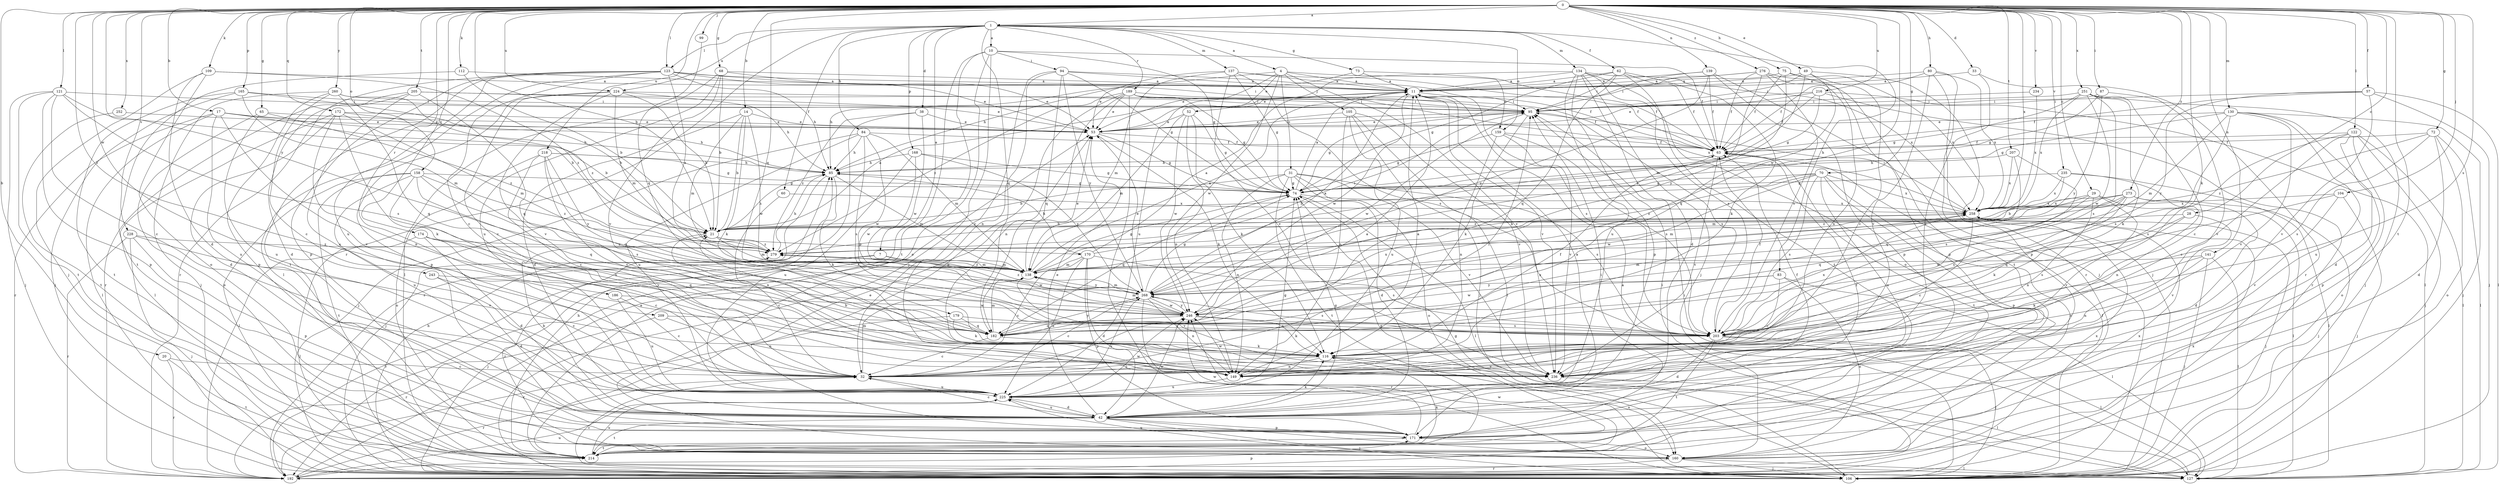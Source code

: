 strict digraph  {
0;
1;
4;
7;
10;
11;
14;
17;
20;
21;
28;
29;
31;
32;
33;
38;
42;
49;
52;
53;
57;
60;
62;
63;
65;
68;
70;
72;
73;
74;
75;
80;
83;
84;
85;
87;
94;
95;
99;
104;
105;
106;
109;
112;
116;
121;
122;
123;
127;
130;
134;
137;
138;
139;
141;
149;
158;
159;
160;
165;
168;
170;
171;
172;
174;
179;
182;
186;
189;
192;
203;
205;
207;
209;
214;
216;
218;
224;
225;
228;
234;
235;
236;
243;
246;
251;
252;
258;
260;
268;
273;
276;
279;
0 -> 1  [label=a];
0 -> 14  [label=b];
0 -> 17  [label=b];
0 -> 20  [label=b];
0 -> 21  [label=b];
0 -> 28  [label=c];
0 -> 29  [label=c];
0 -> 33  [label=d];
0 -> 49  [label=e];
0 -> 57  [label=f];
0 -> 65  [label=g];
0 -> 68  [label=g];
0 -> 70  [label=g];
0 -> 72  [label=g];
0 -> 75  [label=h];
0 -> 80  [label=h];
0 -> 87  [label=i];
0 -> 99  [label=j];
0 -> 104  [label=j];
0 -> 109  [label=k];
0 -> 112  [label=k];
0 -> 116  [label=k];
0 -> 121  [label=l];
0 -> 122  [label=l];
0 -> 123  [label=l];
0 -> 130  [label=m];
0 -> 139  [label=n];
0 -> 141  [label=n];
0 -> 158  [label=o];
0 -> 165  [label=p];
0 -> 172  [label=q];
0 -> 174  [label=q];
0 -> 179  [label=q];
0 -> 186  [label=r];
0 -> 203  [label=s];
0 -> 205  [label=t];
0 -> 207  [label=t];
0 -> 209  [label=t];
0 -> 214  [label=t];
0 -> 216  [label=u];
0 -> 218  [label=u];
0 -> 224  [label=u];
0 -> 228  [label=v];
0 -> 234  [label=v];
0 -> 235  [label=v];
0 -> 243  [label=w];
0 -> 246  [label=w];
0 -> 251  [label=x];
0 -> 252  [label=x];
0 -> 258  [label=x];
0 -> 260  [label=y];
0 -> 268  [label=y];
0 -> 273  [label=z];
0 -> 276  [label=z];
1 -> 4  [label=a];
1 -> 7  [label=a];
1 -> 10  [label=a];
1 -> 38  [label=d];
1 -> 60  [label=f];
1 -> 62  [label=f];
1 -> 73  [label=g];
1 -> 83  [label=h];
1 -> 84  [label=h];
1 -> 123  [label=l];
1 -> 134  [label=m];
1 -> 137  [label=m];
1 -> 159  [label=o];
1 -> 168  [label=p];
1 -> 182  [label=q];
1 -> 189  [label=r];
1 -> 192  [label=r];
1 -> 224  [label=u];
4 -> 11  [label=a];
4 -> 31  [label=c];
4 -> 52  [label=e];
4 -> 85  [label=h];
4 -> 105  [label=j];
4 -> 159  [label=o];
4 -> 225  [label=u];
4 -> 236  [label=v];
4 -> 246  [label=w];
7 -> 106  [label=j];
7 -> 138  [label=m];
7 -> 192  [label=r];
7 -> 246  [label=w];
10 -> 63  [label=f];
10 -> 74  [label=g];
10 -> 94  [label=i];
10 -> 106  [label=j];
10 -> 160  [label=o];
10 -> 192  [label=r];
10 -> 214  [label=t];
11 -> 95  [label=i];
11 -> 203  [label=s];
11 -> 236  [label=v];
11 -> 246  [label=w];
14 -> 21  [label=b];
14 -> 42  [label=d];
14 -> 53  [label=e];
14 -> 116  [label=k];
14 -> 138  [label=m];
14 -> 246  [label=w];
17 -> 21  [label=b];
17 -> 53  [label=e];
17 -> 85  [label=h];
17 -> 127  [label=l];
17 -> 192  [label=r];
17 -> 225  [label=u];
17 -> 236  [label=v];
20 -> 32  [label=c];
20 -> 192  [label=r];
20 -> 214  [label=t];
21 -> 11  [label=a];
21 -> 32  [label=c];
21 -> 85  [label=h];
21 -> 138  [label=m];
21 -> 170  [label=p];
21 -> 279  [label=z];
28 -> 21  [label=b];
28 -> 203  [label=s];
28 -> 236  [label=v];
28 -> 246  [label=w];
29 -> 127  [label=l];
29 -> 149  [label=n];
29 -> 182  [label=q];
29 -> 236  [label=v];
29 -> 258  [label=x];
29 -> 279  [label=z];
31 -> 21  [label=b];
31 -> 42  [label=d];
31 -> 74  [label=g];
31 -> 149  [label=n];
31 -> 160  [label=o];
31 -> 203  [label=s];
31 -> 214  [label=t];
31 -> 236  [label=v];
32 -> 11  [label=a];
32 -> 95  [label=i];
32 -> 138  [label=m];
32 -> 192  [label=r];
32 -> 225  [label=u];
33 -> 11  [label=a];
33 -> 192  [label=r];
33 -> 236  [label=v];
38 -> 53  [label=e];
38 -> 192  [label=r];
38 -> 246  [label=w];
38 -> 279  [label=z];
42 -> 11  [label=a];
42 -> 21  [label=b];
42 -> 32  [label=c];
42 -> 53  [label=e];
42 -> 63  [label=f];
42 -> 74  [label=g];
42 -> 106  [label=j];
42 -> 116  [label=k];
42 -> 160  [label=o];
42 -> 171  [label=p];
42 -> 214  [label=t];
42 -> 225  [label=u];
42 -> 246  [label=w];
49 -> 11  [label=a];
49 -> 32  [label=c];
49 -> 95  [label=i];
49 -> 106  [label=j];
49 -> 138  [label=m];
49 -> 182  [label=q];
52 -> 53  [label=e];
52 -> 74  [label=g];
52 -> 116  [label=k];
52 -> 138  [label=m];
52 -> 149  [label=n];
52 -> 246  [label=w];
53 -> 63  [label=f];
53 -> 74  [label=g];
53 -> 95  [label=i];
53 -> 116  [label=k];
57 -> 63  [label=f];
57 -> 95  [label=i];
57 -> 106  [label=j];
57 -> 127  [label=l];
57 -> 236  [label=v];
57 -> 268  [label=y];
60 -> 149  [label=n];
60 -> 258  [label=x];
62 -> 11  [label=a];
62 -> 63  [label=f];
62 -> 74  [label=g];
62 -> 95  [label=i];
62 -> 116  [label=k];
62 -> 182  [label=q];
62 -> 214  [label=t];
63 -> 85  [label=h];
63 -> 214  [label=t];
63 -> 236  [label=v];
65 -> 53  [label=e];
65 -> 160  [label=o];
65 -> 225  [label=u];
65 -> 279  [label=z];
68 -> 11  [label=a];
68 -> 21  [label=b];
68 -> 53  [label=e];
68 -> 127  [label=l];
68 -> 225  [label=u];
68 -> 236  [label=v];
70 -> 21  [label=b];
70 -> 74  [label=g];
70 -> 160  [label=o];
70 -> 171  [label=p];
70 -> 203  [label=s];
70 -> 225  [label=u];
70 -> 246  [label=w];
70 -> 258  [label=x];
70 -> 279  [label=z];
72 -> 42  [label=d];
72 -> 63  [label=f];
72 -> 127  [label=l];
72 -> 160  [label=o];
72 -> 203  [label=s];
72 -> 279  [label=z];
73 -> 11  [label=a];
73 -> 63  [label=f];
73 -> 85  [label=h];
74 -> 11  [label=a];
74 -> 127  [label=l];
74 -> 182  [label=q];
74 -> 258  [label=x];
75 -> 11  [label=a];
75 -> 63  [label=f];
75 -> 171  [label=p];
75 -> 258  [label=x];
75 -> 268  [label=y];
80 -> 11  [label=a];
80 -> 63  [label=f];
80 -> 171  [label=p];
80 -> 192  [label=r];
80 -> 236  [label=v];
80 -> 258  [label=x];
83 -> 32  [label=c];
83 -> 127  [label=l];
83 -> 160  [label=o];
83 -> 246  [label=w];
83 -> 268  [label=y];
84 -> 63  [label=f];
84 -> 85  [label=h];
84 -> 106  [label=j];
84 -> 138  [label=m];
84 -> 203  [label=s];
84 -> 225  [label=u];
84 -> 246  [label=w];
85 -> 74  [label=g];
85 -> 106  [label=j];
85 -> 116  [label=k];
85 -> 138  [label=m];
87 -> 74  [label=g];
87 -> 95  [label=i];
87 -> 236  [label=v];
87 -> 268  [label=y];
94 -> 11  [label=a];
94 -> 32  [label=c];
94 -> 63  [label=f];
94 -> 74  [label=g];
94 -> 149  [label=n];
94 -> 182  [label=q];
94 -> 268  [label=y];
95 -> 53  [label=e];
95 -> 74  [label=g];
95 -> 116  [label=k];
95 -> 203  [label=s];
95 -> 246  [label=w];
99 -> 182  [label=q];
104 -> 106  [label=j];
104 -> 182  [label=q];
104 -> 236  [label=v];
104 -> 258  [label=x];
105 -> 53  [label=e];
105 -> 106  [label=j];
105 -> 127  [label=l];
105 -> 149  [label=n];
105 -> 225  [label=u];
105 -> 236  [label=v];
106 -> 32  [label=c];
106 -> 63  [label=f];
106 -> 74  [label=g];
106 -> 85  [label=h];
106 -> 246  [label=w];
109 -> 11  [label=a];
109 -> 42  [label=d];
109 -> 106  [label=j];
109 -> 160  [label=o];
109 -> 279  [label=z];
112 -> 11  [label=a];
112 -> 21  [label=b];
112 -> 214  [label=t];
116 -> 32  [label=c];
116 -> 63  [label=f];
116 -> 149  [label=n];
116 -> 160  [label=o];
116 -> 236  [label=v];
121 -> 21  [label=b];
121 -> 32  [label=c];
121 -> 95  [label=i];
121 -> 106  [label=j];
121 -> 171  [label=p];
121 -> 203  [label=s];
121 -> 214  [label=t];
122 -> 32  [label=c];
122 -> 63  [label=f];
122 -> 106  [label=j];
122 -> 127  [label=l];
122 -> 160  [label=o];
122 -> 171  [label=p];
122 -> 203  [label=s];
123 -> 11  [label=a];
123 -> 32  [label=c];
123 -> 53  [label=e];
123 -> 85  [label=h];
123 -> 95  [label=i];
123 -> 127  [label=l];
123 -> 171  [label=p];
123 -> 192  [label=r];
123 -> 214  [label=t];
123 -> 225  [label=u];
123 -> 279  [label=z];
127 -> 95  [label=i];
130 -> 42  [label=d];
130 -> 53  [label=e];
130 -> 74  [label=g];
130 -> 106  [label=j];
130 -> 138  [label=m];
130 -> 203  [label=s];
130 -> 225  [label=u];
130 -> 236  [label=v];
134 -> 11  [label=a];
134 -> 42  [label=d];
134 -> 53  [label=e];
134 -> 106  [label=j];
134 -> 160  [label=o];
134 -> 171  [label=p];
134 -> 203  [label=s];
134 -> 225  [label=u];
134 -> 258  [label=x];
137 -> 11  [label=a];
137 -> 53  [label=e];
137 -> 63  [label=f];
137 -> 74  [label=g];
137 -> 138  [label=m];
137 -> 203  [label=s];
137 -> 236  [label=v];
138 -> 11  [label=a];
138 -> 53  [label=e];
138 -> 74  [label=g];
138 -> 236  [label=v];
138 -> 268  [label=y];
138 -> 279  [label=z];
139 -> 11  [label=a];
139 -> 63  [label=f];
139 -> 95  [label=i];
139 -> 171  [label=p];
139 -> 214  [label=t];
139 -> 268  [label=y];
141 -> 106  [label=j];
141 -> 116  [label=k];
141 -> 127  [label=l];
141 -> 138  [label=m];
141 -> 149  [label=n];
149 -> 11  [label=a];
149 -> 225  [label=u];
149 -> 246  [label=w];
158 -> 74  [label=g];
158 -> 127  [label=l];
158 -> 149  [label=n];
158 -> 182  [label=q];
158 -> 203  [label=s];
158 -> 214  [label=t];
158 -> 225  [label=u];
158 -> 279  [label=z];
159 -> 63  [label=f];
159 -> 74  [label=g];
159 -> 149  [label=n];
159 -> 203  [label=s];
159 -> 236  [label=v];
160 -> 95  [label=i];
160 -> 106  [label=j];
160 -> 127  [label=l];
160 -> 192  [label=r];
160 -> 225  [label=u];
160 -> 258  [label=x];
160 -> 279  [label=z];
165 -> 21  [label=b];
165 -> 95  [label=i];
165 -> 106  [label=j];
165 -> 138  [label=m];
165 -> 214  [label=t];
168 -> 74  [label=g];
168 -> 85  [label=h];
168 -> 225  [label=u];
168 -> 246  [label=w];
168 -> 268  [label=y];
170 -> 11  [label=a];
170 -> 32  [label=c];
170 -> 42  [label=d];
170 -> 85  [label=h];
170 -> 95  [label=i];
170 -> 138  [label=m];
170 -> 171  [label=p];
170 -> 203  [label=s];
170 -> 225  [label=u];
171 -> 95  [label=i];
171 -> 160  [label=o];
171 -> 214  [label=t];
171 -> 246  [label=w];
172 -> 42  [label=d];
172 -> 53  [label=e];
172 -> 85  [label=h];
172 -> 116  [label=k];
172 -> 127  [label=l];
172 -> 138  [label=m];
172 -> 149  [label=n];
174 -> 32  [label=c];
174 -> 42  [label=d];
174 -> 127  [label=l];
174 -> 182  [label=q];
174 -> 279  [label=z];
179 -> 116  [label=k];
179 -> 182  [label=q];
179 -> 192  [label=r];
179 -> 203  [label=s];
182 -> 32  [label=c];
182 -> 116  [label=k];
182 -> 138  [label=m];
182 -> 258  [label=x];
182 -> 268  [label=y];
186 -> 32  [label=c];
186 -> 225  [label=u];
186 -> 246  [label=w];
189 -> 53  [label=e];
189 -> 63  [label=f];
189 -> 74  [label=g];
189 -> 95  [label=i];
189 -> 106  [label=j];
189 -> 149  [label=n];
189 -> 171  [label=p];
189 -> 258  [label=x];
189 -> 279  [label=z];
192 -> 11  [label=a];
192 -> 53  [label=e];
192 -> 171  [label=p];
192 -> 225  [label=u];
192 -> 258  [label=x];
203 -> 42  [label=d];
203 -> 63  [label=f];
203 -> 106  [label=j];
203 -> 127  [label=l];
203 -> 214  [label=t];
203 -> 258  [label=x];
205 -> 42  [label=d];
205 -> 53  [label=e];
205 -> 95  [label=i];
205 -> 182  [label=q];
205 -> 192  [label=r];
205 -> 225  [label=u];
207 -> 85  [label=h];
207 -> 182  [label=q];
207 -> 203  [label=s];
207 -> 258  [label=x];
209 -> 149  [label=n];
209 -> 192  [label=r];
209 -> 203  [label=s];
214 -> 53  [label=e];
214 -> 74  [label=g];
214 -> 85  [label=h];
214 -> 116  [label=k];
214 -> 225  [label=u];
214 -> 258  [label=x];
216 -> 53  [label=e];
216 -> 63  [label=f];
216 -> 74  [label=g];
216 -> 95  [label=i];
216 -> 127  [label=l];
216 -> 192  [label=r];
218 -> 32  [label=c];
218 -> 74  [label=g];
218 -> 85  [label=h];
218 -> 160  [label=o];
218 -> 182  [label=q];
218 -> 236  [label=v];
218 -> 268  [label=y];
224 -> 21  [label=b];
224 -> 32  [label=c];
224 -> 85  [label=h];
224 -> 95  [label=i];
224 -> 138  [label=m];
224 -> 171  [label=p];
224 -> 236  [label=v];
225 -> 42  [label=d];
225 -> 63  [label=f];
225 -> 74  [label=g];
225 -> 246  [label=w];
225 -> 268  [label=y];
228 -> 106  [label=j];
228 -> 171  [label=p];
228 -> 192  [label=r];
228 -> 236  [label=v];
228 -> 279  [label=z];
234 -> 95  [label=i];
234 -> 258  [label=x];
235 -> 74  [label=g];
235 -> 127  [label=l];
235 -> 138  [label=m];
235 -> 149  [label=n];
235 -> 258  [label=x];
236 -> 21  [label=b];
236 -> 127  [label=l];
243 -> 32  [label=c];
243 -> 42  [label=d];
243 -> 268  [label=y];
246 -> 116  [label=k];
246 -> 138  [label=m];
246 -> 182  [label=q];
246 -> 203  [label=s];
246 -> 268  [label=y];
251 -> 32  [label=c];
251 -> 74  [label=g];
251 -> 95  [label=i];
251 -> 106  [label=j];
251 -> 116  [label=k];
251 -> 203  [label=s];
251 -> 246  [label=w];
251 -> 258  [label=x];
252 -> 53  [label=e];
252 -> 214  [label=t];
258 -> 21  [label=b];
258 -> 32  [label=c];
258 -> 95  [label=i];
258 -> 106  [label=j];
260 -> 32  [label=c];
260 -> 95  [label=i];
260 -> 106  [label=j];
260 -> 171  [label=p];
260 -> 182  [label=q];
260 -> 279  [label=z];
268 -> 11  [label=a];
268 -> 32  [label=c];
268 -> 53  [label=e];
268 -> 74  [label=g];
268 -> 138  [label=m];
268 -> 149  [label=n];
268 -> 192  [label=r];
268 -> 203  [label=s];
268 -> 246  [label=w];
268 -> 258  [label=x];
268 -> 279  [label=z];
273 -> 21  [label=b];
273 -> 42  [label=d];
273 -> 106  [label=j];
273 -> 116  [label=k];
273 -> 138  [label=m];
273 -> 203  [label=s];
273 -> 258  [label=x];
273 -> 279  [label=z];
276 -> 11  [label=a];
276 -> 53  [label=e];
276 -> 63  [label=f];
276 -> 106  [label=j];
276 -> 149  [label=n];
276 -> 203  [label=s];
276 -> 268  [label=y];
279 -> 85  [label=h];
279 -> 138  [label=m];
}

